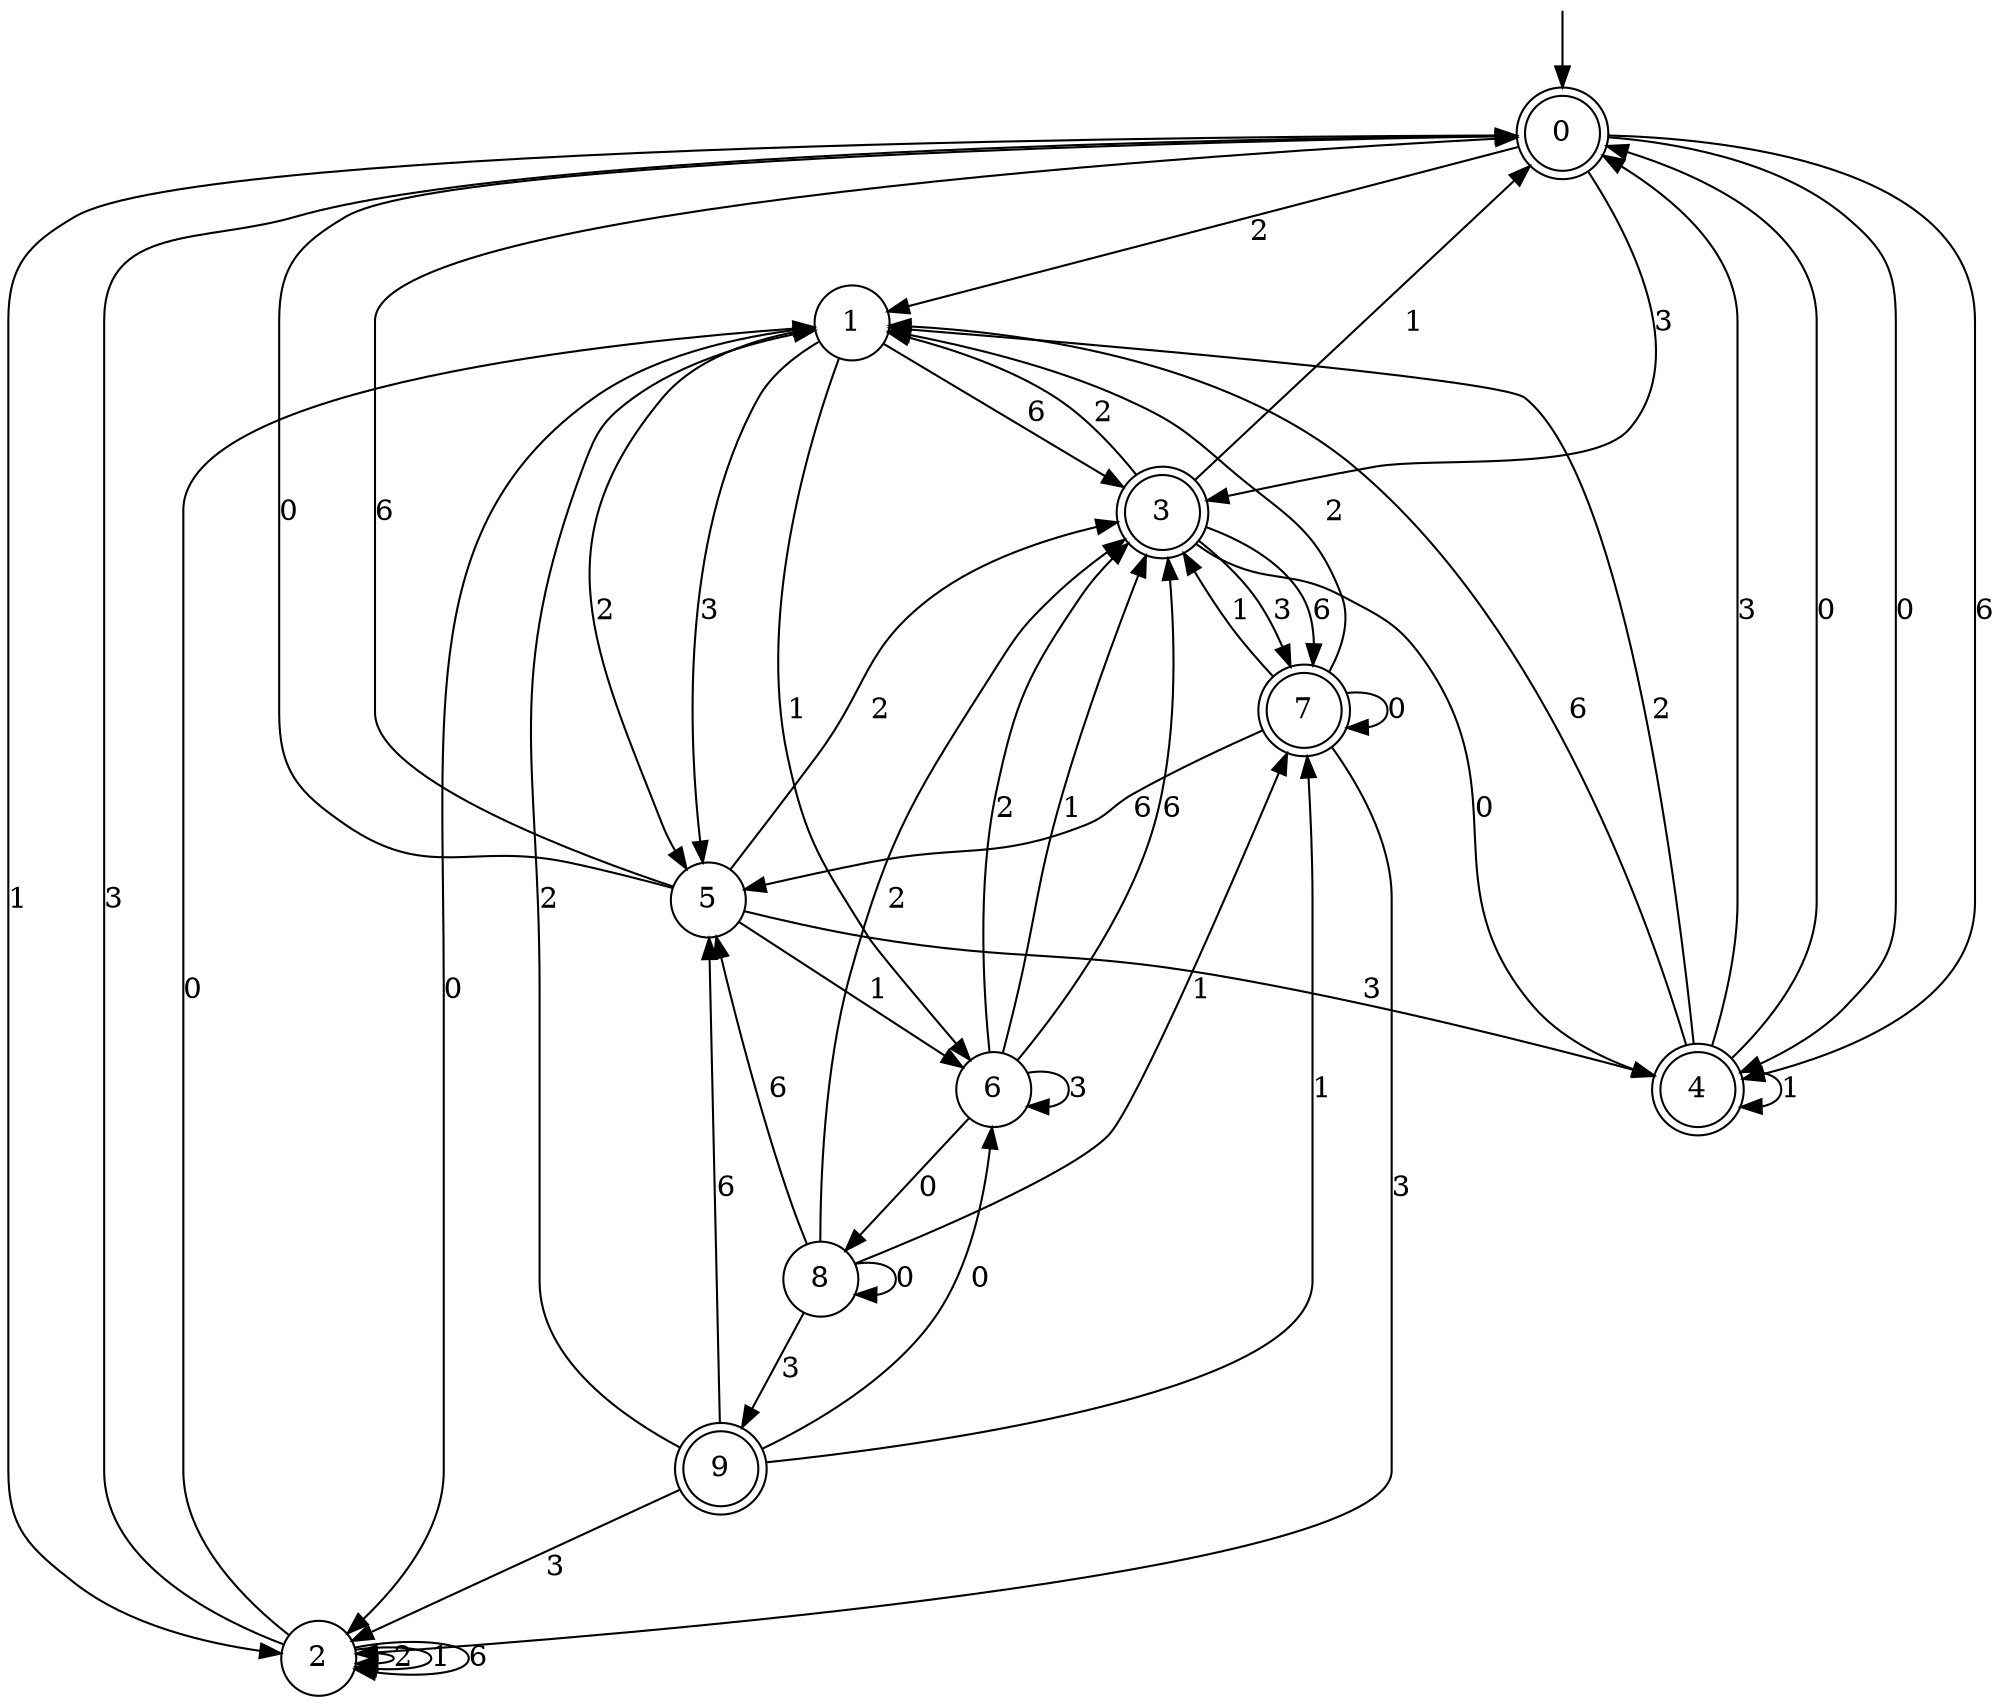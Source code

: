 digraph g {

	s0 [shape="doublecircle" label="0"];
	s1 [shape="circle" label="1"];
	s2 [shape="circle" label="2"];
	s3 [shape="doublecircle" label="3"];
	s4 [shape="doublecircle" label="4"];
	s5 [shape="circle" label="5"];
	s6 [shape="circle" label="6"];
	s7 [shape="doublecircle" label="7"];
	s8 [shape="circle" label="8"];
	s9 [shape="doublecircle" label="9"];
	s0 -> s1 [label="2"];
	s0 -> s2 [label="1"];
	s0 -> s3 [label="3"];
	s0 -> s4 [label="0"];
	s0 -> s4 [label="6"];
	s1 -> s5 [label="2"];
	s1 -> s6 [label="1"];
	s1 -> s5 [label="3"];
	s1 -> s2 [label="0"];
	s1 -> s3 [label="6"];
	s2 -> s2 [label="2"];
	s2 -> s2 [label="1"];
	s2 -> s0 [label="3"];
	s2 -> s1 [label="0"];
	s2 -> s2 [label="6"];
	s3 -> s1 [label="2"];
	s3 -> s0 [label="1"];
	s3 -> s7 [label="3"];
	s3 -> s4 [label="0"];
	s3 -> s7 [label="6"];
	s4 -> s1 [label="2"];
	s4 -> s4 [label="1"];
	s4 -> s0 [label="3"];
	s4 -> s0 [label="0"];
	s4 -> s1 [label="6"];
	s5 -> s3 [label="2"];
	s5 -> s6 [label="1"];
	s5 -> s4 [label="3"];
	s5 -> s0 [label="0"];
	s5 -> s0 [label="6"];
	s6 -> s3 [label="2"];
	s6 -> s3 [label="1"];
	s6 -> s6 [label="3"];
	s6 -> s8 [label="0"];
	s6 -> s3 [label="6"];
	s7 -> s1 [label="2"];
	s7 -> s3 [label="1"];
	s7 -> s2 [label="3"];
	s7 -> s7 [label="0"];
	s7 -> s5 [label="6"];
	s8 -> s3 [label="2"];
	s8 -> s7 [label="1"];
	s8 -> s9 [label="3"];
	s8 -> s8 [label="0"];
	s8 -> s5 [label="6"];
	s9 -> s1 [label="2"];
	s9 -> s7 [label="1"];
	s9 -> s2 [label="3"];
	s9 -> s6 [label="0"];
	s9 -> s5 [label="6"];

__start0 [label="" shape="none" width="0" height="0"];
__start0 -> s0;

}

